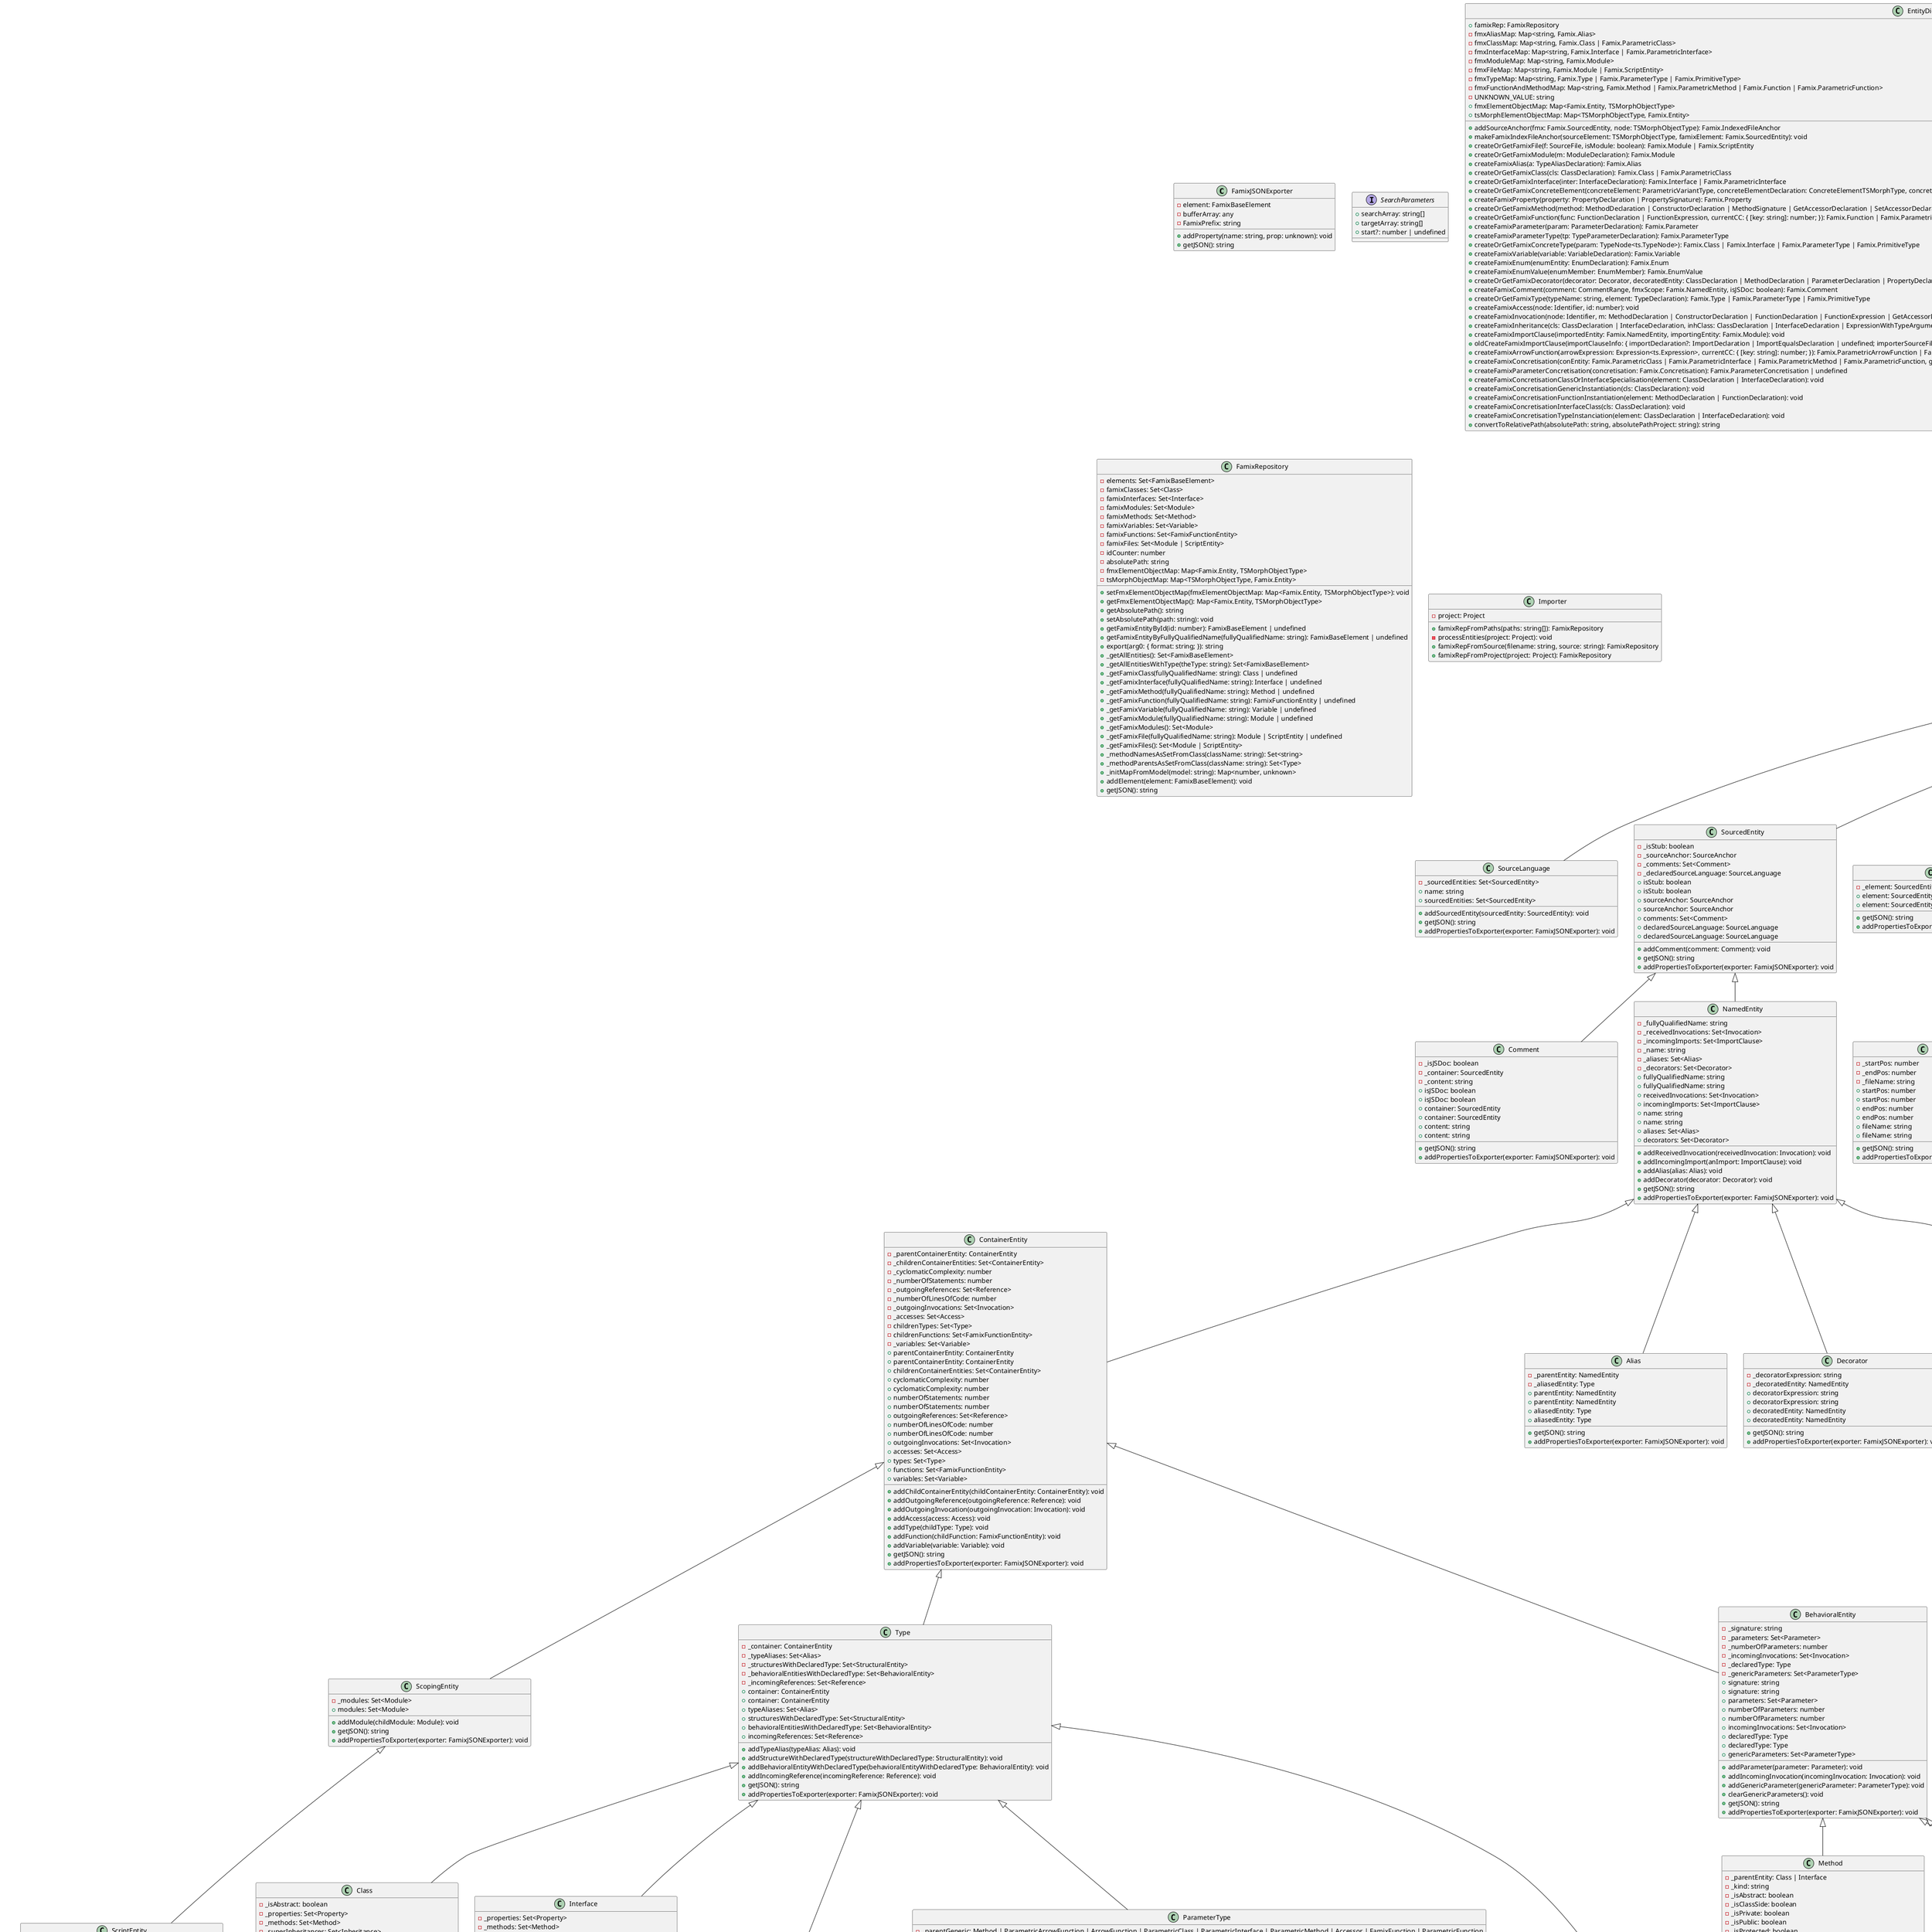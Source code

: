 @startuml
class FamixJSONExporter {
    -element: FamixBaseElement
    -bufferArray: any
    -FamixPrefix: string
    +addProperty(name: string, prop: unknown): void
    +getJSON(): string
}
class Entity extends FamixBaseElement {
    +getJSON(): string
    +addPropertiesToExporter(exporter: FamixJSONExporter): void
}
class SourceLanguage extends Entity {
    -_sourcedEntities: Set<SourcedEntity>
    +name: string
    +addSourcedEntity(sourcedEntity: SourcedEntity): void
    +getJSON(): string
    +addPropertiesToExporter(exporter: FamixJSONExporter): void
    +sourcedEntities: Set<SourcedEntity>
}
class Comment extends SourcedEntity {
    -_isJSDoc: boolean
    -_container: SourcedEntity
    -_content: string
    +getJSON(): string
    +addPropertiesToExporter(exporter: FamixJSONExporter): void
    +isJSDoc: boolean
    +isJSDoc: boolean
    +container: SourcedEntity
    +container: SourcedEntity
    +content: string
    +content: string
}
class SourceAnchor extends Entity {
    -_element: SourcedEntity
    +getJSON(): string
    +addPropertiesToExporter(exporter: FamixJSONExporter): void
    +element: SourcedEntity
    +element: SourcedEntity
}
class SourcedEntity extends Entity {
    -_isStub: boolean
    -_sourceAnchor: SourceAnchor
    -_comments: Set<Comment>
    +addComment(comment: Comment): void
    -_declaredSourceLanguage: SourceLanguage
    +getJSON(): string
    +addPropertiesToExporter(exporter: FamixJSONExporter): void
    +isStub: boolean
    +isStub: boolean
    +sourceAnchor: SourceAnchor
    +sourceAnchor: SourceAnchor
    +comments: Set<Comment>
    +declaredSourceLanguage: SourceLanguage
    +declaredSourceLanguage: SourceLanguage
}
class ScopingEntity extends ContainerEntity {
    -_modules: Set<Module>
    +addModule(childModule: Module): void
    +getJSON(): string
    +addPropertiesToExporter(exporter: FamixJSONExporter): void
    +modules: Set<Module>
}
class ScriptEntity extends ScopingEntity {
    -_numberOfLinesOfText: number
    -_numberOfCharacters: number
    +getJSON(): string
    +addPropertiesToExporter(exporter: FamixJSONExporter): void
    +numberOfLinesOfText: number
    +numberOfLinesOfText: number
    +numberOfCharacters: number
    +numberOfCharacters: number
}
class Module extends ScriptEntity {
    +isAmbient: boolean
    +isAmbient: boolean
    -_isAmbient: boolean
    +isNamespace: boolean
    +isNamespace: boolean
    -_isNamespace: boolean
    +isModule: boolean
    +isModule: boolean
    -_isModule: boolean
    -_parentScope: ScopingEntity
    -_outgoingImports: Set<ImportClause>
    +addOutgoingImport(importClause: ImportClause): void
    +getJSON(): string
    +addPropertiesToExporter(exporter: FamixJSONExporter): void
    +parentScope: ScopingEntity
    +parentScope: ScopingEntity
    +outgoingImports: Set<ImportClause>
}
class ImportClause extends Entity {
    -_importingEntity: Module
    -_importedEntity: NamedEntity
    -_moduleSpecifier: string
    +getJSON(): string
    +addPropertiesToExporter(exporter: FamixJSONExporter): void
    +importingEntity: Module
    +importingEntity: Module
    +importedEntity: NamedEntity
    +importedEntity: NamedEntity
    +moduleSpecifier: string
    +moduleSpecifier: string
}
class Alias extends NamedEntity {
    -_parentEntity: NamedEntity
    -_aliasedEntity: Type
    +getJSON(): string
    +addPropertiesToExporter(exporter: FamixJSONExporter): void
    +parentEntity: NamedEntity
    +parentEntity: NamedEntity
    +aliasedEntity: Type
    +aliasedEntity: Type
}
class Decorator extends NamedEntity {
    -_decoratorExpression: string
    -_decoratedEntity: NamedEntity
    +getJSON(): string
    +addPropertiesToExporter(exporter: FamixJSONExporter): void
    +decoratorExpression: string
    +decoratorExpression: string
    +decoratedEntity: NamedEntity
    +decoratedEntity: NamedEntity
}
class NamedEntity extends SourcedEntity {
    -_fullyQualifiedName: string
    -_receivedInvocations: Set<Invocation>
    +addReceivedInvocation(receivedInvocation: Invocation): void
    -_incomingImports: Set<ImportClause>
    +addIncomingImport(anImport: ImportClause): void
    -_name: string
    -_aliases: Set<Alias>
    +addAlias(alias: Alias): void
    -_decorators: Set<Decorator>
    +addDecorator(decorator: Decorator): void
    +getJSON(): string
    +addPropertiesToExporter(exporter: FamixJSONExporter): void
    +fullyQualifiedName: string
    +fullyQualifiedName: string
    +receivedInvocations: Set<Invocation>
    +incomingImports: Set<ImportClause>
    +name: string
    +name: string
    +aliases: Set<Alias>
    +decorators: Set<Decorator>
}
class Parameter extends StructuralEntity {
    -_parentEntity: BehavioralEntity
    +getJSON(): string
    +addPropertiesToExporter(exporter: FamixJSONExporter): void
    +parentEntity: BehavioralEntity
    +parentEntity: BehavioralEntity
}
class Property extends StructuralEntity {
    -_isClassSide: boolean
    +readOnly: boolean
    +readOnly: boolean
    -_readOnly: boolean
    -_parentEntity: Class | Interface
    +isDefinitelyAssigned: boolean
    +isDefinitelyAssigned: boolean
    +isOptional: boolean
    +isOptional: boolean
    +isJavaScriptPrivate: boolean
    +isJavaScriptPrivate: boolean
    -_isDefinitelyAssigned: boolean
    -_isOptional: boolean
    -_isJavaScriptPrivate: boolean
    +visibility: VisibilityTypes
    +visibility: VisibilityTypes
    -_visibility: VisibilityTypes
    +getJSON(): string
    +addPropertiesToExporter(exporter: FamixJSONExporter): void
    +isClassSide: boolean
    +isClassSide: boolean
    +parentEntity: Class | Interface
    +parentEntity: Class | Interface
}
class Inheritance extends Entity {
    -_superclass: Class | Interface
    -_subclass: Class | Interface
    +getJSON(): string
    +addPropertiesToExporter(exporter: FamixJSONExporter): void
    +superclass: Class | Interface
    +superclass: Class | Interface
    +subclass: Class | Interface
    +subclass: Class | Interface
}
class Class extends Type {
    -_isAbstract: boolean
    -_properties: Set<Property>
    +addProperty(property: Property): void
    -_methods: Set<Method>
    +addMethod(method: Method): void
    -_superInheritances: Set<Inheritance>
    +addSuperInheritance(superInheritance: Inheritance): void
    -_subInheritances: Set<Inheritance>
    +addSubInheritance(subInheritance: Inheritance): void
    +getJSON(): string
    +addPropertiesToExporter(exporter: FamixJSONExporter): void
    +isAbstract: boolean
    +isAbstract: boolean
    +properties: Set<Property>
    +methods: Set<Method>
    +superInheritances: Set<Inheritance>
    +subInheritances: Set<Inheritance>
}
class Method extends BehavioralEntity {
    -_parentEntity: Class | Interface
    -_kind: string
    -_isAbstract: boolean
    -_isClassSide: boolean
    -_isPrivate: boolean
    -_isPublic: boolean
    -_isProtected: boolean
    +getJSON(): string
    +addPropertiesToExporter(exporter: FamixJSONExporter): void
    +parentEntity: Class | Interface
    +parentEntity: Class | Interface
    +kind: string
    +kind: string
    +isAbstract: boolean
    +isAbstract: boolean
    +isClassSide: boolean
    +isClassSide: boolean
    +isPrivate: boolean
    +isPrivate: boolean
    +isPublic: boolean
    +isPublic: boolean
    +isProtected: boolean
    +isProtected: boolean
}
class Interface extends Type {
    -_properties: Set<Property>
    +addProperty(property: Property): void
    -_methods: Set<Method>
    +addMethod(method: Method): void
    -_superInheritances: Set<Inheritance>
    +addSuperInheritance(superInheritance: Inheritance): void
    -_subInheritances: Set<Inheritance>
    +addSubInheritance(subInheritance: Inheritance): void
    +getJSON(): string
    +addPropertiesToExporter(exporter: FamixJSONExporter): void
    +properties: Set<Property>
    +methods: Set<Method>
    +superInheritances: Set<Inheritance>
    +subInheritances: Set<Inheritance>
}
class PrimitiveType extends Type {
    +getJSON(): string
    +addPropertiesToExporter(exporter: FamixJSONExporter): void
}
class ParametricClass extends Class {
    -_genericParameters: Set<ParameterType>
    +addGenericParameter(genericParameter: ParameterType): void
    +clearGenericParameters(): void
    -_concreteParameters: Set<Class | Interface | PrimitiveType>
    +addConcreteParameter(concreteParameter: Class | Interface | PrimitiveType): void
    +getJSON(): string
    +addPropertiesToExporter(exporter: FamixJSONExporter): void
    +genericParameters: Set<ParameterType>
    +concreteParameters: Set<Class | Interface | PrimitiveType>
}
class ParametricInterface extends Interface {
    -_genericParameters: Set<ParameterType>
    +addGenericParameter(genericParameter: ParameterType): void
    +clearGenericParameters(): void
    -_concreteParameters: Set<Class | Interface | PrimitiveType>
    +addConcreteParameter(concreteParameter: Class | Interface | PrimitiveType): void
    +getJSON(): string
    +addPropertiesToExporter(exporter: FamixJSONExporter): void
    +genericParameters: Set<ParameterType>
    +concreteParameters: Set<Class | Interface | PrimitiveType>
}
class Function extends BehavioralEntity {
    +getJSON(): string
    +addPropertiesToExporter(exporter: FamixJSONExporter): void
}
class Accessor extends Method {
    +getJSON(): string
    +addPropertiesToExporter(exporter: FamixJSONExporter): void
}
class ParametricMethod extends Method {
    -_concreteParameters: Set<Class | Interface | PrimitiveType>
    +addConcreteParameter(concreteParameter: Class | Interface | PrimitiveType): void
    +getJSON(): string
    +addPropertiesToExporter(exporter: FamixJSONExporter): void
    +concreteParameters: Set<Class | Interface | PrimitiveType>
}
class ParametricFunction extends Function {
    -_concreteParameters: Set<Class | Interface | PrimitiveType>
    +addConcreteParameter(concreteParameter: Class | Interface | PrimitiveType): void
    +getJSON(): string
    +addPropertiesToExporter(exporter: FamixJSONExporter): void
    +concreteParameters: Set<Class | Interface | PrimitiveType>
}
class ArrowFunction extends BehavioralEntity {
    +getJSON(): string
    +addPropertiesToExporter(exporter: FamixJSONExporter): void
}
class ParametricArrowFunction extends ArrowFunction {
    -_concreteParameters: Set<Class | Interface | PrimitiveType>
    +addConcreteParameter(concreteParameter: Class | Interface | PrimitiveType): void
    +getJSON(): string
    +addPropertiesToExporter(exporter: FamixJSONExporter): void
    +concreteParameters: Set<Class | Interface | PrimitiveType>
}
class ParameterType extends Type {
    -_parentGeneric: Method | ParametricArrowFunction | ArrowFunction | ParametricClass | ParametricInterface | ParametricMethod | Accessor | FamixFunction | ParametricFunction
    -_baseType: Type
    -_arguments: Set<Type>
    +addArgument(argument: Type): void
    +getJSON(): string
    +addPropertiesToExporter(exporter: FamixJSONExporter): void
    +parentGeneric: Method | ParametricArrowFunction | ArrowFunction | ParametricClass | ParametricInterface | ParametricMethod | Accessor | FamixFunction | ParametricFunction
    +parentGeneric: Method | ParametricArrowFunction | ArrowFunction | ParametricClass | ParametricInterface | ParametricMethod | Accessor | FamixFunction | ParametricFunction
    +baseType: Type
    +baseType: Type
    +arguments: Set<Type>
}
class BehavioralEntity extends ContainerEntity {
    -_signature: string
    -_parameters: Set<Parameter>
    +addParameter(parameter: Parameter): void
    -_numberOfParameters: number
    -_incomingInvocations: Set<Invocation>
    +addIncomingInvocation(incomingInvocation: Invocation): void
    -_declaredType: Type
    -_genericParameters: Set<ParameterType>
    +addGenericParameter(genericParameter: ParameterType): void
    +clearGenericParameters(): void
    +getJSON(): string
    +addPropertiesToExporter(exporter: FamixJSONExporter): void
    +signature: string
    +signature: string
    +parameters: Set<Parameter>
    +numberOfParameters: number
    +numberOfParameters: number
    +incomingInvocations: Set<Invocation>
    +declaredType: Type
    +declaredType: Type
    +genericParameters: Set<ParameterType>
}
class Invocation extends Entity {
    -_candidates: Set<BehavioralEntity>
    +addCandidate(candidate: BehavioralEntity): void
    -_receiver: NamedEntity
    -_sender: ContainerEntity
    -_signature: string
    +getJSON(): string
    +addPropertiesToExporter(exporter: FamixJSONExporter): void
    +candidates: Set<BehavioralEntity>
    +receiver: NamedEntity
    +receiver: NamedEntity
    +sender: ContainerEntity
    +sender: ContainerEntity
    +signature: string
    +signature: string
}
class Reference extends Entity {
    -_source: ContainerEntity
    -_target: Type
    +getJSON(): string
    +addPropertiesToExporter(exporter: FamixJSONExporter): void
    +source: ContainerEntity
    +source: ContainerEntity
    +target: Type
    +target: Type
}
class Variable extends StructuralEntity {
    -_parentContainerEntity: ContainerEntity
    +getJSON(): string
    +addPropertiesToExporter(exporter: FamixJSONExporter): void
    +parentContainerEntity: ContainerEntity
    +parentContainerEntity: ContainerEntity
}
class ContainerEntity extends NamedEntity {
    -_parentContainerEntity: ContainerEntity
    -_childrenContainerEntities: Set<ContainerEntity>
    +addChildContainerEntity(childContainerEntity: ContainerEntity): void
    -_cyclomaticComplexity: number
    -_numberOfStatements: number
    -_outgoingReferences: Set<Reference>
    +addOutgoingReference(outgoingReference: Reference): void
    -_numberOfLinesOfCode: number
    -_outgoingInvocations: Set<Invocation>
    +addOutgoingInvocation(outgoingInvocation: Invocation): void
    -_accesses: Set<Access>
    +addAccess(access: Access): void
    -childrenTypes: Set<Type>
    +addType(childType: Type): void
    -childrenFunctions: Set<FamixFunctionEntity>
    +addFunction(childFunction: FamixFunctionEntity): void
    -_variables: Set<Variable>
    +addVariable(variable: Variable): void
    +getJSON(): string
    +addPropertiesToExporter(exporter: FamixJSONExporter): void
    +parentContainerEntity: ContainerEntity
    +parentContainerEntity: ContainerEntity
    +childrenContainerEntities: Set<ContainerEntity>
    +cyclomaticComplexity: number
    +cyclomaticComplexity: number
    +numberOfStatements: number
    +numberOfStatements: number
    +outgoingReferences: Set<Reference>
    +numberOfLinesOfCode: number
    +numberOfLinesOfCode: number
    +outgoingInvocations: Set<Invocation>
    +accesses: Set<Access>
    +types: Set<Type>
    +functions: Set<FamixFunctionEntity>
    +variables: Set<Variable>
}
class Type extends ContainerEntity {
    -_container: ContainerEntity
    -_typeAliases: Set<Alias>
    +addTypeAlias(typeAlias: Alias): void
    -_structuresWithDeclaredType: Set<StructuralEntity>
    +addStructureWithDeclaredType(structureWithDeclaredType: StructuralEntity): void
    -_behavioralEntitiesWithDeclaredType: Set<BehavioralEntity>
    +addBehavioralEntityWithDeclaredType(behavioralEntityWithDeclaredType: BehavioralEntity): void
    -_incomingReferences: Set<Reference>
    +addIncomingReference(incomingReference: Reference): void
    +getJSON(): string
    +addPropertiesToExporter(exporter: FamixJSONExporter): void
    +container: ContainerEntity
    +container: ContainerEntity
    +typeAliases: Set<Alias>
    +structuresWithDeclaredType: Set<StructuralEntity>
    +behavioralEntitiesWithDeclaredType: Set<BehavioralEntity>
    +incomingReferences: Set<Reference>
}
class StructuralEntity extends NamedEntity {
    -_incomingAccesses: Set<Access>
    +addIncomingAccess(incomingAccess: Access): void
    -_declaredType: Type
    +getJSON(): string
    +addPropertiesToExporter(exporter: FamixJSONExporter): void
    +incomingAccesses: Set<Access>
    +declaredType: Type
    +declaredType: Type
}
class Access extends Entity {
    -_accessor: ContainerEntity
    -_variable: StructuralEntity
    -_isWrite: boolean
    +getJSON(): string
    +addPropertiesToExporter(exporter: FamixJSONExporter): void
    +accessor: ContainerEntity
    +accessor: ContainerEntity
    +variable: StructuralEntity
    +variable: StructuralEntity
    +isWrite: boolean
    +isWrite: boolean
}
class Concretisation extends Entity {
    -_genericEntity: ParametricClass | ParametricInterface | ParametricMethod | ParametricFunction
    -_concreteEntity: ParametricClass | ParametricInterface | ParametricMethod | ParametricFunction
    +getJSON(): string
    +addPropertiesToExporter(exporter: FamixJSONExporter): void
    +genericEntity: ParametricClass | ParametricInterface | ParametricMethod | ParametricFunction
    +genericEntity: ParametricClass | ParametricInterface | ParametricMethod | ParametricFunction
    +concreteEntity: ParametricClass | ParametricInterface | ParametricMethod | ParametricFunction
    +concreteEntity: ParametricClass | ParametricInterface | ParametricMethod | ParametricFunction
}
class Enum extends Type {
    -_values: Set<EnumValue>
    +addValue(value: EnumValue): void
    +getJSON(): string
    +addPropertiesToExporter(exporter: FamixJSONExporter): void
    +values: Set<EnumValue>
}
class EnumValue extends StructuralEntity {
    -_parentEntity: Enum
    +getJSON(): string
    +addPropertiesToExporter(exporter: FamixJSONExporter): void
    +parentEntity: Enum
    +parentEntity: Enum
}
class IndexedFileAnchor extends SourceAnchor {
    -_startPos: number
    -_endPos: number
    -_fileName: string
    +getJSON(): string
    +addPropertiesToExporter(exporter: FamixJSONExporter): void
    +startPos: number
    +startPos: number
    +endPos: number
    +endPos: number
    +fileName: string
    +fileName: string
}
class ParameterConcretisation extends Entity {
    -_genericParameter: ParameterType
    -_concreteParameter: PrimitiveType
    -_concretisations: Set<Concretisation>
    +addConcretisation(concretisation: Concretisation): void
    +getJSON(): string
    +addPropertiesToExporter(exporter: FamixJSONExporter): void
    +genericParameter: ParameterType
    +genericParameter: ParameterType
    +concreteParameter: PrimitiveType
    +concreteParameter: PrimitiveType
    +concretisations: Set<Concretisation>
}
interface SearchParameters {
    +searchArray: string[]
    +targetArray: string[]
    +start?: number | undefined
}
class EntityDictionary {
    +famixRep: FamixRepository
    -fmxAliasMap: Map<string, Famix.Alias>
    -fmxClassMap: Map<string, Famix.Class | Famix.ParametricClass>
    -fmxInterfaceMap: Map<string, Famix.Interface | Famix.ParametricInterface>
    -fmxModuleMap: Map<string, Famix.Module>
    -fmxFileMap: Map<string, Famix.Module | Famix.ScriptEntity>
    -fmxTypeMap: Map<string, Famix.Type | Famix.ParameterType | Famix.PrimitiveType>
    -fmxFunctionAndMethodMap: Map<string, Famix.Method | Famix.ParametricMethod | Famix.Function | Famix.ParametricFunction>
    -UNKNOWN_VALUE: string
    +fmxElementObjectMap: Map<Famix.Entity, TSMorphObjectType>
    +tsMorphElementObjectMap: Map<TSMorphObjectType, Famix.Entity>
    +addSourceAnchor(fmx: Famix.SourcedEntity, node: TSMorphObjectType): Famix.IndexedFileAnchor
    +makeFamixIndexFileAnchor(sourceElement: TSMorphObjectType, famixElement: Famix.SourcedEntity): void
    +createOrGetFamixFile(f: SourceFile, isModule: boolean): Famix.Module | Famix.ScriptEntity
    +createOrGetFamixModule(m: ModuleDeclaration): Famix.Module
    +createFamixAlias(a: TypeAliasDeclaration): Famix.Alias
    +createOrGetFamixClass(cls: ClassDeclaration): Famix.Class | Famix.ParametricClass
    +createOrGetFamixInterface(inter: InterfaceDeclaration): Famix.Interface | Famix.ParametricInterface
    +createOrGetFamixConcreteElement(concreteElement: ParametricVariantType, concreteElementDeclaration: ConcreteElementTSMorphType, concreteArguments: TypeNode<ts.TypeNode>[]): ParametricVariantType
    +createFamixProperty(property: PropertyDeclaration | PropertySignature): Famix.Property
    +createOrGetFamixMethod(method: MethodDeclaration | ConstructorDeclaration | MethodSignature | GetAccessorDeclaration | SetAccessorDeclaration, currentCC: { [key: string]: number; }): Famix.Method | Famix.ParametricMethod | Famix.Accessor
    +createOrGetFamixFunction(func: FunctionDeclaration | FunctionExpression, currentCC: { [key: string]: number; }): Famix.Function | Famix.ParametricFunction
    +createFamixParameter(param: ParameterDeclaration): Famix.Parameter
    +createFamixParameterType(tp: TypeParameterDeclaration): Famix.ParameterType
    +createOrGetFamixConcreteType(param: TypeNode<ts.TypeNode>): Famix.Class | Famix.Interface | Famix.ParameterType | Famix.PrimitiveType
    +createFamixVariable(variable: VariableDeclaration): Famix.Variable
    +createFamixEnum(enumEntity: EnumDeclaration): Famix.Enum
    +createFamixEnumValue(enumMember: EnumMember): Famix.EnumValue
    +createOrGetFamixDecorator(decorator: Decorator, decoratedEntity: ClassDeclaration | MethodDeclaration | ParameterDeclaration | PropertyDeclaration | GetAccessorDeclaration | SetAccessorDeclaration): Famix.Decorator
    +createFamixComment(comment: CommentRange, fmxScope: Famix.NamedEntity, isJSDoc: boolean): Famix.Comment
    +createOrGetFamixType(typeName: string, element: TypeDeclaration): Famix.Type | Famix.ParameterType | Famix.PrimitiveType
    +createFamixAccess(node: Identifier, id: number): void
    +createFamixInvocation(node: Identifier, m: MethodDeclaration | ConstructorDeclaration | FunctionDeclaration | FunctionExpression | GetAccessorDeclaration | SetAccessorDeclaration, id: number): void
    +createFamixInheritance(cls: ClassDeclaration | InterfaceDeclaration, inhClass: ClassDeclaration | InterfaceDeclaration | ExpressionWithTypeArguments): void
    +createFamixImportClause(importedEntity: Famix.NamedEntity, importingEntity: Famix.Module): void
    +oldCreateFamixImportClause(importClauseInfo: { importDeclaration?: ImportDeclaration | ImportEqualsDeclaration | undefined; importerSourceFile: SourceFile; moduleSpecifierFilePath: string; importElement: ImportSpecifier | Identifier; isInExports: boolean; isDefaultExport: boolean; }): void
    +createFamixArrowFunction(arrowExpression: Expression<ts.Expression>, currentCC: { [key: string]: number; }): Famix.ParametricArrowFunction | Famix.ArrowFunction
    +createFamixConcretisation(conEntity: Famix.ParametricClass | Famix.ParametricInterface | Famix.ParametricMethod | Famix.ParametricFunction, genEntity: Famix.ParametricClass | Famix.ParametricInterface | Famix.ParametricMethod | Famix.ParametricFunction): Famix.Concretisation
    +createFamixParameterConcretisation(concretisation: Famix.Concretisation): Famix.ParameterConcretisation | undefined
    +createFamixConcretisationClassOrInterfaceSpecialisation(element: ClassDeclaration | InterfaceDeclaration): void
    +createFamixConcretisationGenericInstantiation(cls: ClassDeclaration): void
    +createFamixConcretisationFunctionInstantiation(element: MethodDeclaration | FunctionDeclaration): void
    +createFamixConcretisationInterfaceClass(cls: ClassDeclaration): void
    +createFamixConcretisationTypeInstanciation(element: ClassDeclaration | InterfaceDeclaration): void
    +convertToRelativePath(absolutePath: string, absolutePathProject: string): string
}
class FamixRepository {
    -elements: Set<FamixBaseElement>
    -famixClasses: Set<Class>
    -famixInterfaces: Set<Interface>
    -famixModules: Set<Module>
    -famixMethods: Set<Method>
    -famixVariables: Set<Variable>
    -famixFunctions: Set<FamixFunctionEntity>
    -famixFiles: Set<Module | ScriptEntity>
    -idCounter: number
    -absolutePath: string
    -fmxElementObjectMap: Map<Famix.Entity, TSMorphObjectType>
    -tsMorphObjectMap: Map<TSMorphObjectType, Famix.Entity>
    +setFmxElementObjectMap(fmxElementObjectMap: Map<Famix.Entity, TSMorphObjectType>): void
    +getFmxElementObjectMap(): Map<Famix.Entity, TSMorphObjectType>
    +getAbsolutePath(): string
    +setAbsolutePath(path: string): void
    +getFamixEntityById(id: number): FamixBaseElement | undefined
    +getFamixEntityByFullyQualifiedName(fullyQualifiedName: string): FamixBaseElement | undefined
    +export(arg0: { format: string; }): string
    +_getAllEntities(): Set<FamixBaseElement>
    +_getAllEntitiesWithType(theType: string): Set<FamixBaseElement>
    +_getFamixClass(fullyQualifiedName: string): Class | undefined
    +_getFamixInterface(fullyQualifiedName: string): Interface | undefined
    +_getFamixMethod(fullyQualifiedName: string): Method | undefined
    +_getFamixFunction(fullyQualifiedName: string): FamixFunctionEntity | undefined
    +_getFamixVariable(fullyQualifiedName: string): Variable | undefined
    +_getFamixModule(fullyQualifiedName: string): Module | undefined
    +_getFamixModules(): Set<Module>
    +_getFamixFile(fullyQualifiedName: string): Module | ScriptEntity | undefined
    +_getFamixFiles(): Set<Module | ScriptEntity>
    +_methodNamesAsSetFromClass(className: string): Set<string>
    +_methodParentsAsSetFromClass(className: string): Set<Type>
    +_initMapFromModel(model: string): Map<number, unknown>
    +addElement(element: FamixBaseElement): void
    +getJSON(): string
}
class Importer {
    -project: Project
    +famixRepFromPaths(paths: string[]): FamixRepository
    -processEntities(project: Project): void
    +famixRepFromSource(filename: string, source: string): FamixRepository
    +famixRepFromProject(project: Project): FamixRepository
}
abstract class FamixBaseElement {
    +id: number
    +{abstract} getJSON(): string
    +addPropertiesToExporter(exporter: FamixJSONExporter): void
}
@enduml